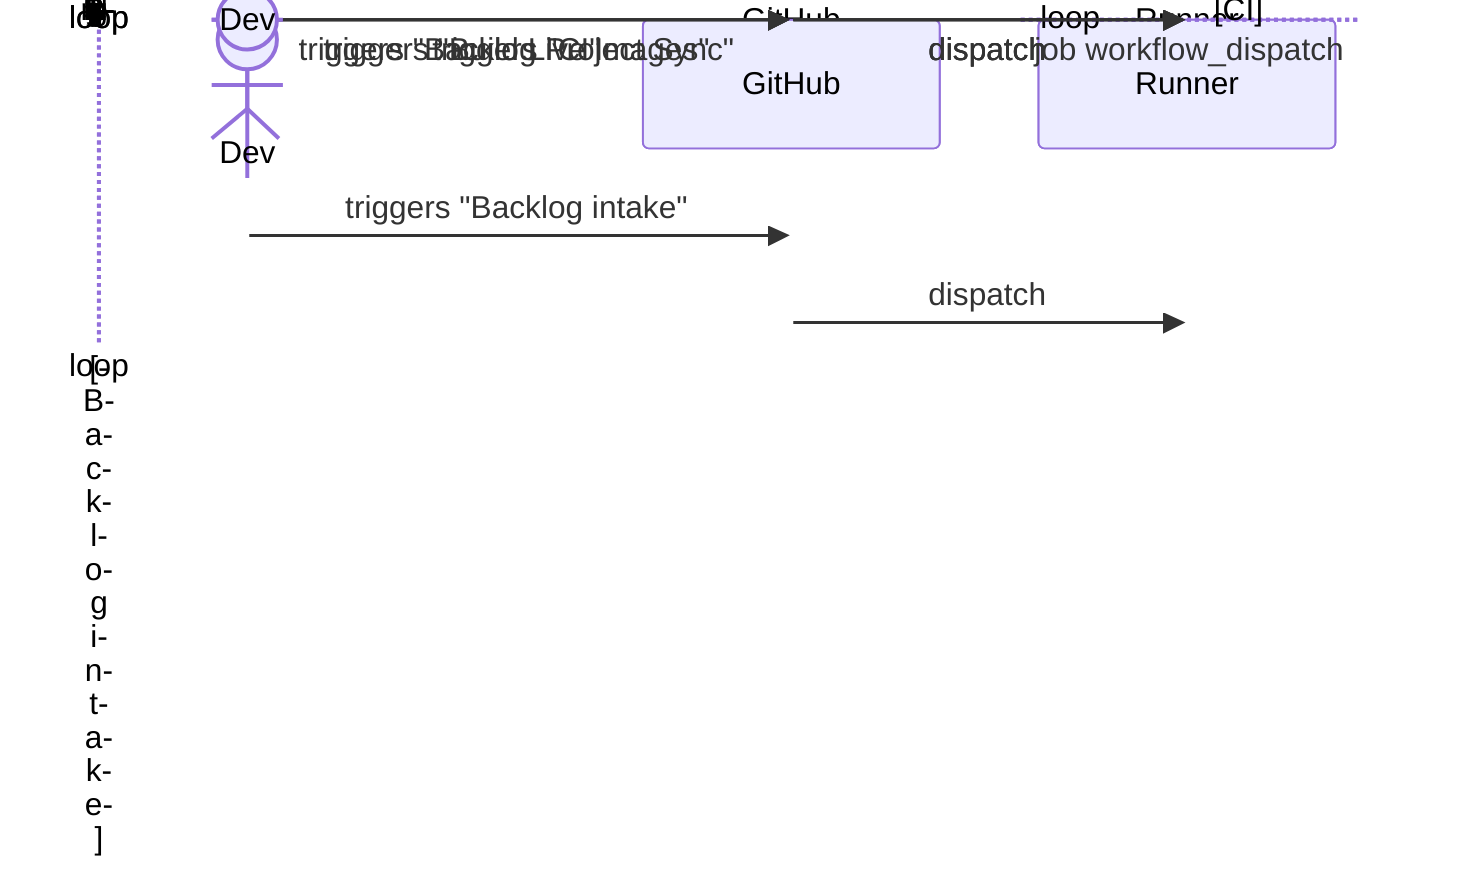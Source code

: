 sequenceDiagram
actor Dev
participant GitHub
participant Runner
Dev->>GitHub: triggers "Backlog intake"
GitHub->>Runner: dispatch
loop Backlog intake
end
Dev->>GitHub: triggers "Backlog Project Sync"
GitHub->>Runner: dispatch
loop Backlog Project Sync
end
Dev->>GitHub: triggers "Build Live Images"
GitHub->>Runner: dispatch
loop Build Live Images
end
Dev->>GitHub: triggers "CI"
GitHub->>Runner: dispatch
loop CI
Runner->>Runner: job workflow_dispatch
end